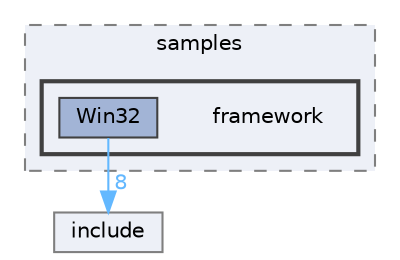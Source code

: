 digraph "techstorm/lib/OpenAL 1.1 SDK/samples/framework"
{
 // LATEX_PDF_SIZE
  bgcolor="transparent";
  edge [fontname=Helvetica,fontsize=10,labelfontname=Helvetica,labelfontsize=10];
  node [fontname=Helvetica,fontsize=10,shape=box,height=0.2,width=0.4];
  compound=true
  subgraph clusterdir_ad8770f1af3a139d11f948b20e0c6a7b {
    graph [ bgcolor="#edf0f7", pencolor="grey50", label="samples", fontname=Helvetica,fontsize=10 style="filled,dashed", URL="dir_ad8770f1af3a139d11f948b20e0c6a7b.html",tooltip=""]
  subgraph clusterdir_40209ef98ebf683660e5fb7987566489 {
    graph [ bgcolor="#edf0f7", pencolor="grey25", label="", fontname=Helvetica,fontsize=10 style="filled,bold", URL="dir_40209ef98ebf683660e5fb7987566489.html",tooltip=""]
    dir_40209ef98ebf683660e5fb7987566489 [shape=plaintext, label="framework"];
  dir_7bd3520201b724dc9fda31ae3132ed01 [label="Win32", fillcolor="#a2b4d6", color="grey25", style="filled", URL="dir_7bd3520201b724dc9fda31ae3132ed01.html",tooltip=""];
  }
  }
  dir_bb3fdf068fd371f79c65ca1b4625b0e3 [label="include", fillcolor="#edf0f7", color="grey50", style="filled", URL="dir_bb3fdf068fd371f79c65ca1b4625b0e3.html",tooltip=""];
  dir_7bd3520201b724dc9fda31ae3132ed01->dir_bb3fdf068fd371f79c65ca1b4625b0e3 [headlabel="8", labeldistance=1.5 headhref="dir_000143_000059.html" href="dir_000143_000059.html" color="steelblue1" fontcolor="steelblue1"];
}
